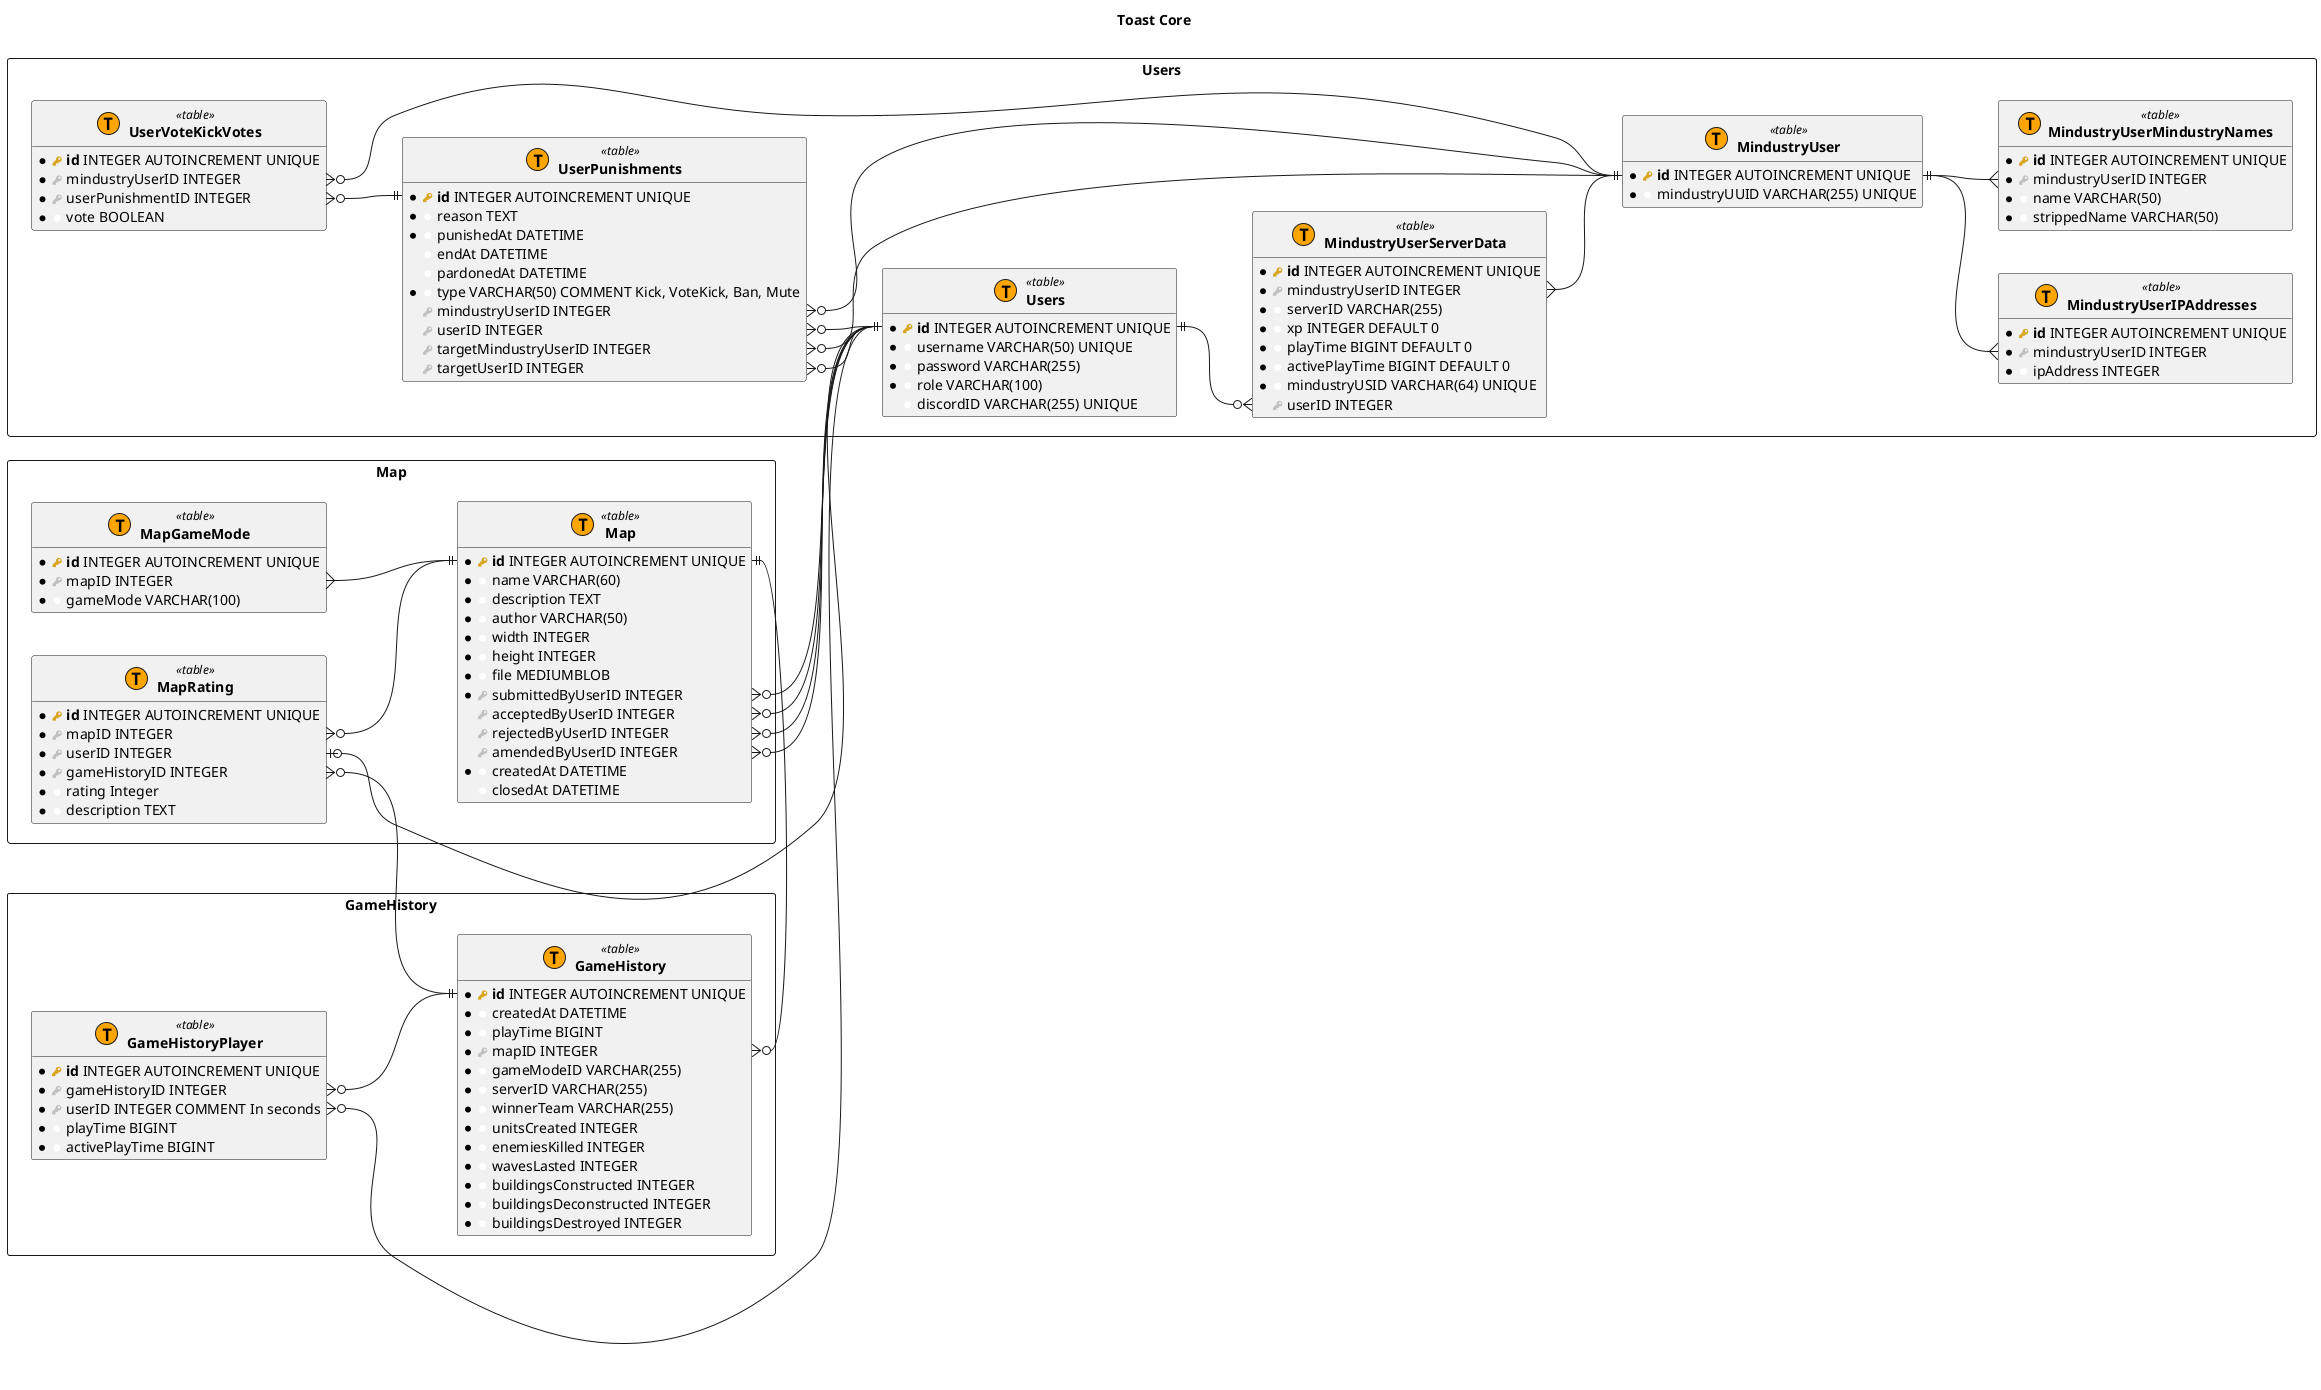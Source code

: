 @startuml

hide empty methods

!procedure $schema($name)
package "$name" as $name <<Rectangle>>
!endprocedure

!procedure $table($name)
entity "<b>$name</b>" as $name << (T, Orange) table >>
!endprocedure

!procedure $view($name)
entity "<b>$name</b>" as $name << (V, Aquamarine) view >>
!endprocedure

!procedure $pk($name)
<color:#GoldenRod><&key></color> <b>$name</b>
!endprocedure

!procedure $fk($name)
<color:#Silver><&key></color> $name
!endprocedure

!procedure $column($name)
{field} <color:#White><&media-record></color> $name
!endprocedure

title "Toast Core"

left to right direction

$schema("Users") {
    $table("Users") {
        * $pk("id") INTEGER AUTOINCREMENT UNIQUE
        * $column("username") VARCHAR(50) UNIQUE
        * $column("password") VARCHAR(255)
        * $column("role") VARCHAR(100)
          $column("discordID") VARCHAR(255) UNIQUE
    }

    $table("MindustryUserServerData") {
        * $pk("id") INTEGER AUTOINCREMENT UNIQUE
        * $fk("mindustryUserID") INTEGER
        * $column("serverID") VARCHAR(255)
        * $column("xp") INTEGER DEFAULT 0
        * $column("playTime") BIGINT DEFAULT 0
        * $column("activePlayTime") BIGINT DEFAULT 0
        * $column("mindustryUSID") VARCHAR(64) UNIQUE
          $fk("userID") INTEGER
    }

    $table("MindustryUser") {
        * $pk("id") INTEGER AUTOINCREMENT UNIQUE
        * $column("mindustryUUID") VARCHAR(255) UNIQUE
    }

    $table("MindustryUserIPAddresses") {
        * $pk("id") INTEGER AUTOINCREMENT UNIQUE
        * $fk("mindustryUserID") INTEGER
        * $column("ipAddress") INTEGER
    }

    $table("MindustryUserMindustryNames") {
        * $pk("id") INTEGER AUTOINCREMENT UNIQUE
        * $fk("mindustryUserID") INTEGER
        * $column("name") VARCHAR(50)
        * $column("strippedName") VARCHAR(50)
    }

    $table("UserPunishments") {
        * $pk("id") INTEGER AUTOINCREMENT UNIQUE
        * $column("reason") TEXT
        * $column("punishedAt") DATETIME
          $column("endAt") DATETIME
          $column("pardonedAt") DATETIME
        * $column("type") VARCHAR(50) COMMENT Kick, VoteKick, Ban, Mute
          $fk("mindustryUserID") INTEGER
          $fk("userID") INTEGER
          $fk("targetMindustryUserID") INTEGER
          $fk("targetUserID") INTEGER
    }
    $table("UserVoteKickVotes") {
        * $pk("id") INTEGER AUTOINCREMENT UNIQUE
        * $fk("mindustryUserID") INTEGER
        * $fk("userPunishmentID") INTEGER
        * $column("vote") BOOLEAN
    }

    Users::id ||--o{ MindustryUserServerData::userID
    MindustryUserServerData::mindustryUserID }--|| MindustryUser::id

    MindustryUser::id ||--{ MindustryUserIPAddresses::mindustryUserID
    MindustryUser::id ||--{ MindustryUserMindustryNames::mindustryUserID

    UserPunishments::userID }o--|| Users::id
    UserPunishments::mindustryUserID }o--|| MindustryUser::id
    UserPunishments::targetUserID }o--|| Users::id
    UserPunishments::targetMindustryUserID }o--|| MindustryUser::id

    UserVoteKickVotes::userPunishmentID }o--|| UserPunishments::id
    UserVoteKickVotes::mindustryUserID }o--|| MindustryUser::id
}

$schema("Map") {
    $table("Map") {
        * $pk("id") INTEGER AUTOINCREMENT UNIQUE
        * $column("name") VARCHAR(60)
        * $column("description") TEXT
        * $column("author") VARCHAR(50)
        * $column("width") INTEGER
        * $column("height") INTEGER
        * $column("file") MEDIUMBLOB
        * $fk("submittedByUserID") INTEGER
          $fk("acceptedByUserID") INTEGER
          $fk("rejectedByUserID") INTEGER
          $fk("amendedByUserID") INTEGER
        * $column("createdAt") DATETIME
          $column("closedAt") DATETIME
    }

    $table("MapGameMode") {
        * $pk("id") INTEGER AUTOINCREMENT UNIQUE
        * $fk("mapID") INTEGER
        * $column("gameMode") VARCHAR(100)
    }

    $table("MapRating") {
        * $pk("id") INTEGER AUTOINCREMENT UNIQUE
        * $fk("mapID") INTEGER
        * $fk("userID") INTEGER
        * $fk("gameHistoryID") INTEGER
        * $column("rating") Integer
        * $column("description") TEXT
    }

    Map::submittedByUserID }o--|| Users.Users::id
    Map::acceptedByUserID }o--|| Users.Users::id
    Map::rejectedByUserID }o--|| Users.Users::id
    Map::amendedByUserID }o--|| Users.Users::id
    MapRating::mapID }o--|| Map::id
    MapRating::userID |o--|| Users.Users::id

    MapGameMode::mapID }--|| Map::id
}

$schema("GameHistory") {
    $table("GameHistory") {
        * $pk("id") INTEGER AUTOINCREMENT UNIQUE
        * $column("createdAt") DATETIME
        * $column("playTime") BIGINT
        * $fk("mapID") INTEGER
        * $column("gameModeID") VARCHAR(255)
        * $column("serverID") VARCHAR(255)
        * $column("winnerTeam") VARCHAR(255)
        * $column("unitsCreated") INTEGER
        * $column("enemiesKilled") INTEGER
        * $column("wavesLasted") INTEGER
        * $column("buildingsConstructed") INTEGER
        * $column("buildingsDeconstructed") INTEGER
        * $column("buildingsDestroyed") INTEGER
    }

    $table("GameHistoryPlayer") {
        * $pk("id") INTEGER AUTOINCREMENT UNIQUE
        * $fk("gameHistoryID") INTEGER
        * $fk("userID") INTEGER COMMENT In seconds
        * $column("playTime") BIGINT
        * $column("activePlayTime") BIGINT
    }

    GameHistoryPlayer::gameHistoryID }o--|| GameHistory::id
    GameHistoryPlayer::userID }o--|| Users.Users::id
    GameHistory::mapID }o--|| Map.Map::id
}

Map.MapRating::gameHistoryID }o--|| GameHistory.GameHistory::id

@enduml